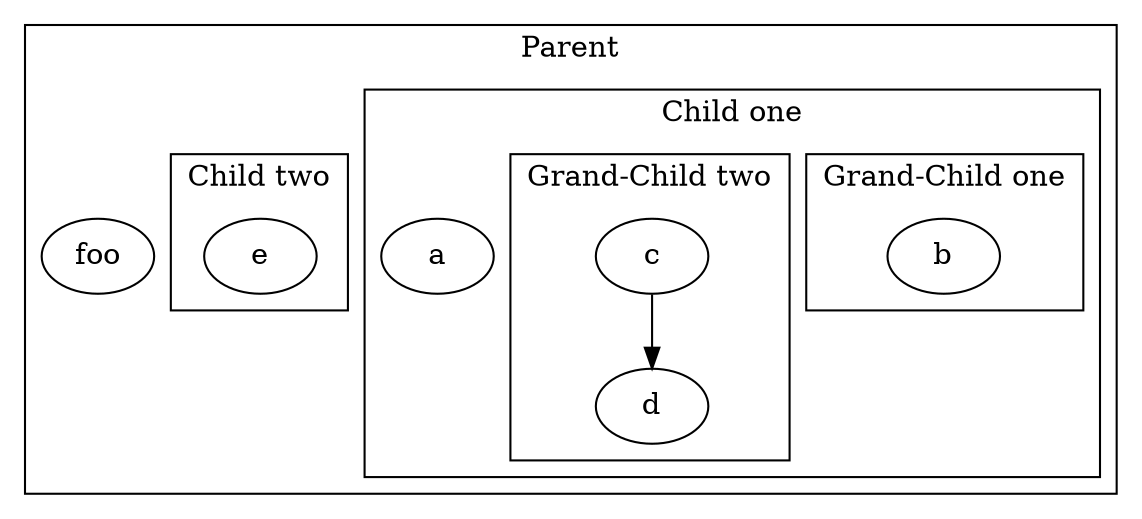 digraph D {

  subgraph cluster_p {
    label = "Parent";
foo;

    subgraph cluster_c1 {
      label = "Child one";
      a;

      subgraph cluster_gc_1 {
        label = "Grand-Child one";
         b;
      }
      subgraph cluster_gc_2 {
        label = "Grand-Child two";
          c;
          d;
		  c->d;
      }

    }

    subgraph cluster_c2 {
      label = "Child two";
      e;
    }
  }
} 
